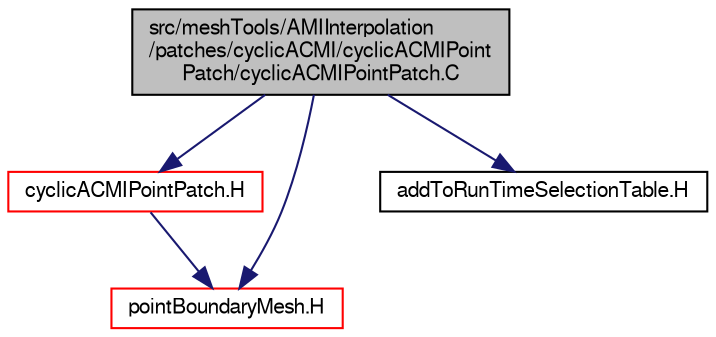 digraph "src/meshTools/AMIInterpolation/patches/cyclicACMI/cyclicACMIPointPatch/cyclicACMIPointPatch.C"
{
  bgcolor="transparent";
  edge [fontname="FreeSans",fontsize="10",labelfontname="FreeSans",labelfontsize="10"];
  node [fontname="FreeSans",fontsize="10",shape=record];
  Node0 [label="src/meshTools/AMIInterpolation\l/patches/cyclicACMI/cyclicACMIPoint\lPatch/cyclicACMIPointPatch.C",height=0.2,width=0.4,color="black", fillcolor="grey75", style="filled", fontcolor="black"];
  Node0 -> Node1 [color="midnightblue",fontsize="10",style="solid",fontname="FreeSans"];
  Node1 [label="cyclicACMIPointPatch.H",height=0.2,width=0.4,color="red",URL="$a07343.html"];
  Node1 -> Node215 [color="midnightblue",fontsize="10",style="solid",fontname="FreeSans"];
  Node215 [label="pointBoundaryMesh.H",height=0.2,width=0.4,color="red",URL="$a11393.html"];
  Node0 -> Node215 [color="midnightblue",fontsize="10",style="solid",fontname="FreeSans"];
  Node0 -> Node217 [color="midnightblue",fontsize="10",style="solid",fontname="FreeSans"];
  Node217 [label="addToRunTimeSelectionTable.H",height=0.2,width=0.4,color="black",URL="$a09263.html",tooltip="Macros for easy insertion into run-time selection tables. "];
}
